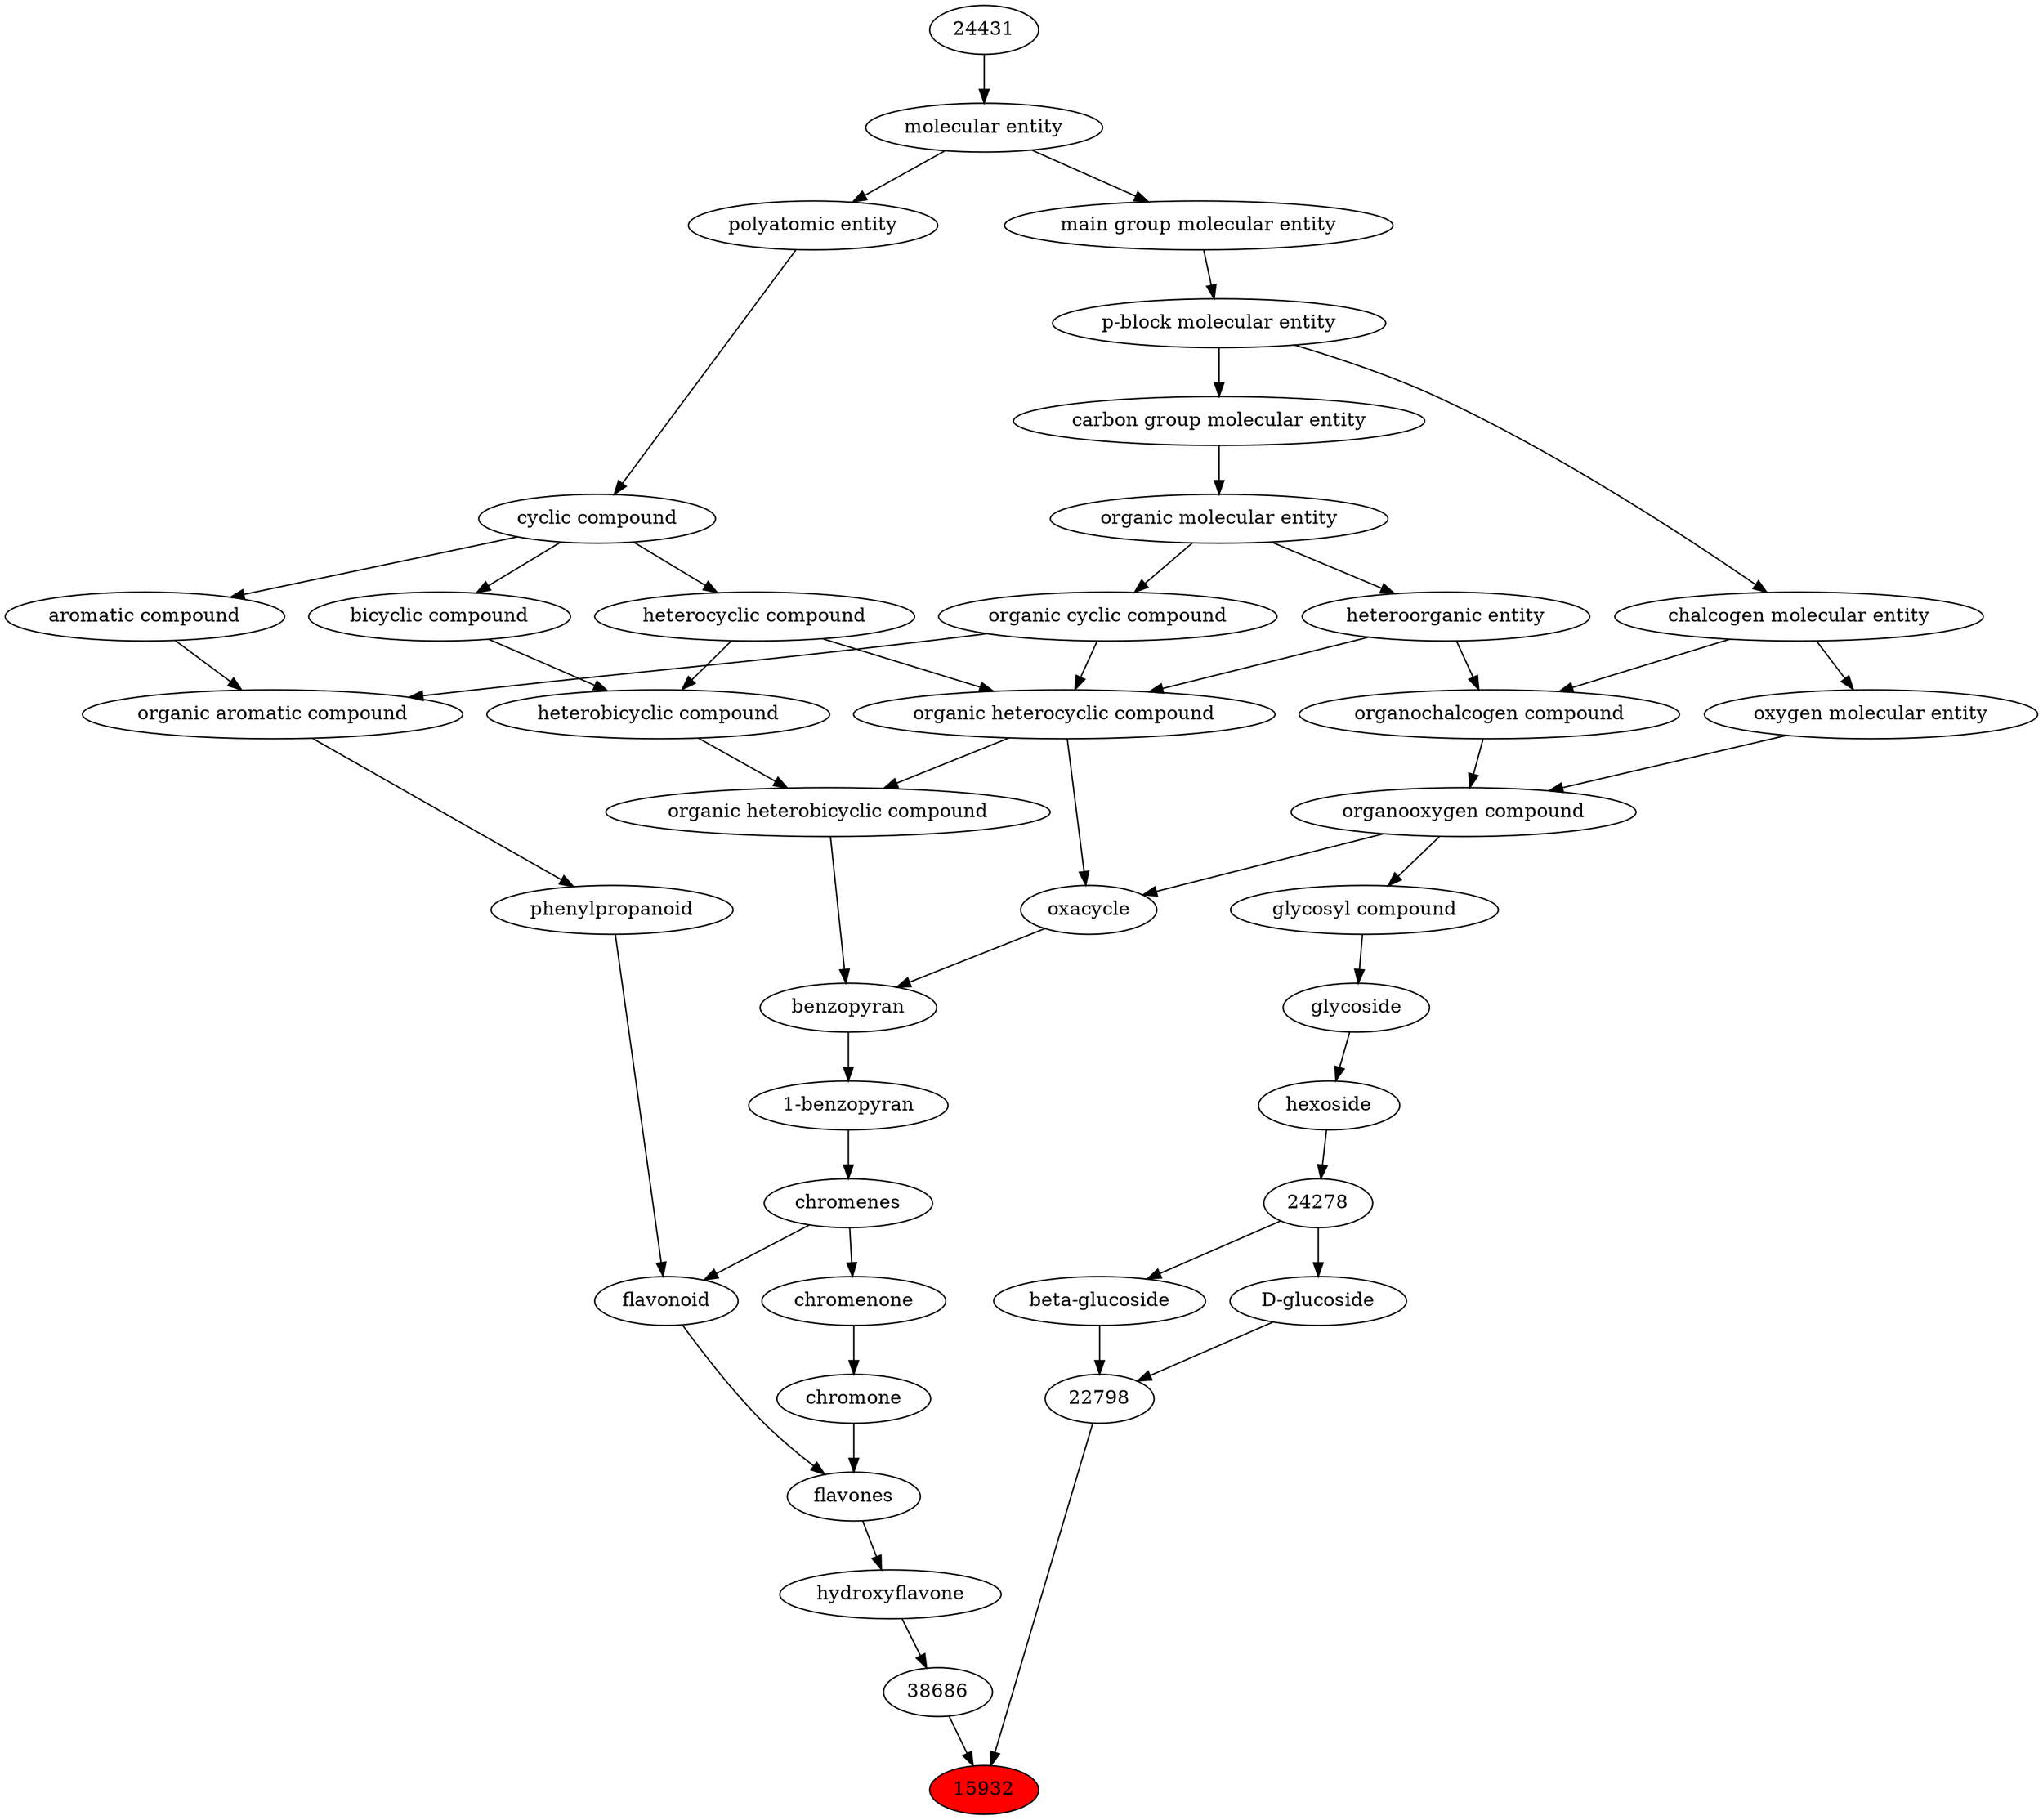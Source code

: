 digraph tree{ 
15932 [label="15932" fillcolor=red style=filled]
22798 -> 15932
38686 -> 15932
22798 [label="22798"]
60980 -> 22798
35436 -> 22798
38686 [label="38686"]
24698 -> 38686
60980 [label="beta-glucoside"]
24278 -> 60980
35436 [label="D-glucoside"]
24278 -> 35436
24698 [label="hydroxyflavone"]
24043 -> 24698
24278 [label="24278"]
35313 -> 24278
24043 [label="flavones"]
23238 -> 24043
47916 -> 24043
35313 [label="hexoside"]
24400 -> 35313
23238 [label="chromone"]
38445 -> 23238
47916 [label="flavonoid"]
23232 -> 47916
26004 -> 47916
24400 [label="glycoside"]
63161 -> 24400
38445 [label="chromenone"]
23232 -> 38445
23232 [label="chromenes"]
38443 -> 23232
26004 [label="phenylpropanoid"]
33659 -> 26004
63161 [label="glycosyl compound"]
36963 -> 63161
38443 [label="1-benzopyran"]
22727 -> 38443
33659 [label="organic aromatic compound"]
33832 -> 33659
33655 -> 33659
36963 [label="organooxygen compound"]
36962 -> 36963
25806 -> 36963
22727 [label="benzopyran"]
38104 -> 22727
27171 -> 22727
33832 [label="organic cyclic compound"]
50860 -> 33832
33655 [label="aromatic compound"]
33595 -> 33655
36962 [label="organochalcogen compound"]
33285 -> 36962
33304 -> 36962
25806 [label="oxygen molecular entity"]
33304 -> 25806
38104 [label="oxacycle"]
24532 -> 38104
36963 -> 38104
27171 [label="organic heterobicyclic compound"]
33672 -> 27171
24532 -> 27171
50860 [label="organic molecular entity"]
33582 -> 50860
33595 [label="cyclic compound"]
36357 -> 33595
33285 [label="heteroorganic entity"]
50860 -> 33285
33304 [label="chalcogen molecular entity"]
33675 -> 33304
24532 [label="organic heterocyclic compound"]
33285 -> 24532
33832 -> 24532
5686 -> 24532
33672 [label="heterobicyclic compound"]
33636 -> 33672
5686 -> 33672
33582 [label="carbon group molecular entity"]
33675 -> 33582
36357 [label="polyatomic entity"]
23367 -> 36357
33675 [label="p-block molecular entity"]
33579 -> 33675
5686 [label="heterocyclic compound"]
33595 -> 5686
33636 [label="bicyclic compound"]
33595 -> 33636
23367 [label="molecular entity"]
24431 -> 23367
33579 [label="main group molecular entity"]
23367 -> 33579
24431 [label="24431"]
}